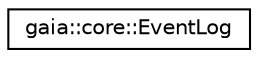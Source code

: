 digraph G
{
  edge [fontname="Helvetica",fontsize="10",labelfontname="Helvetica",labelfontsize="10"];
  node [fontname="Helvetica",fontsize="10",shape=record];
  rankdir=LR;
  Node1 [label="gaia::core::EventLog",height=0.2,width=0.4,color="black", fillcolor="white", style="filled",URL="$dd/df4/classgaia_1_1core_1_1_event_log.html"];
}
